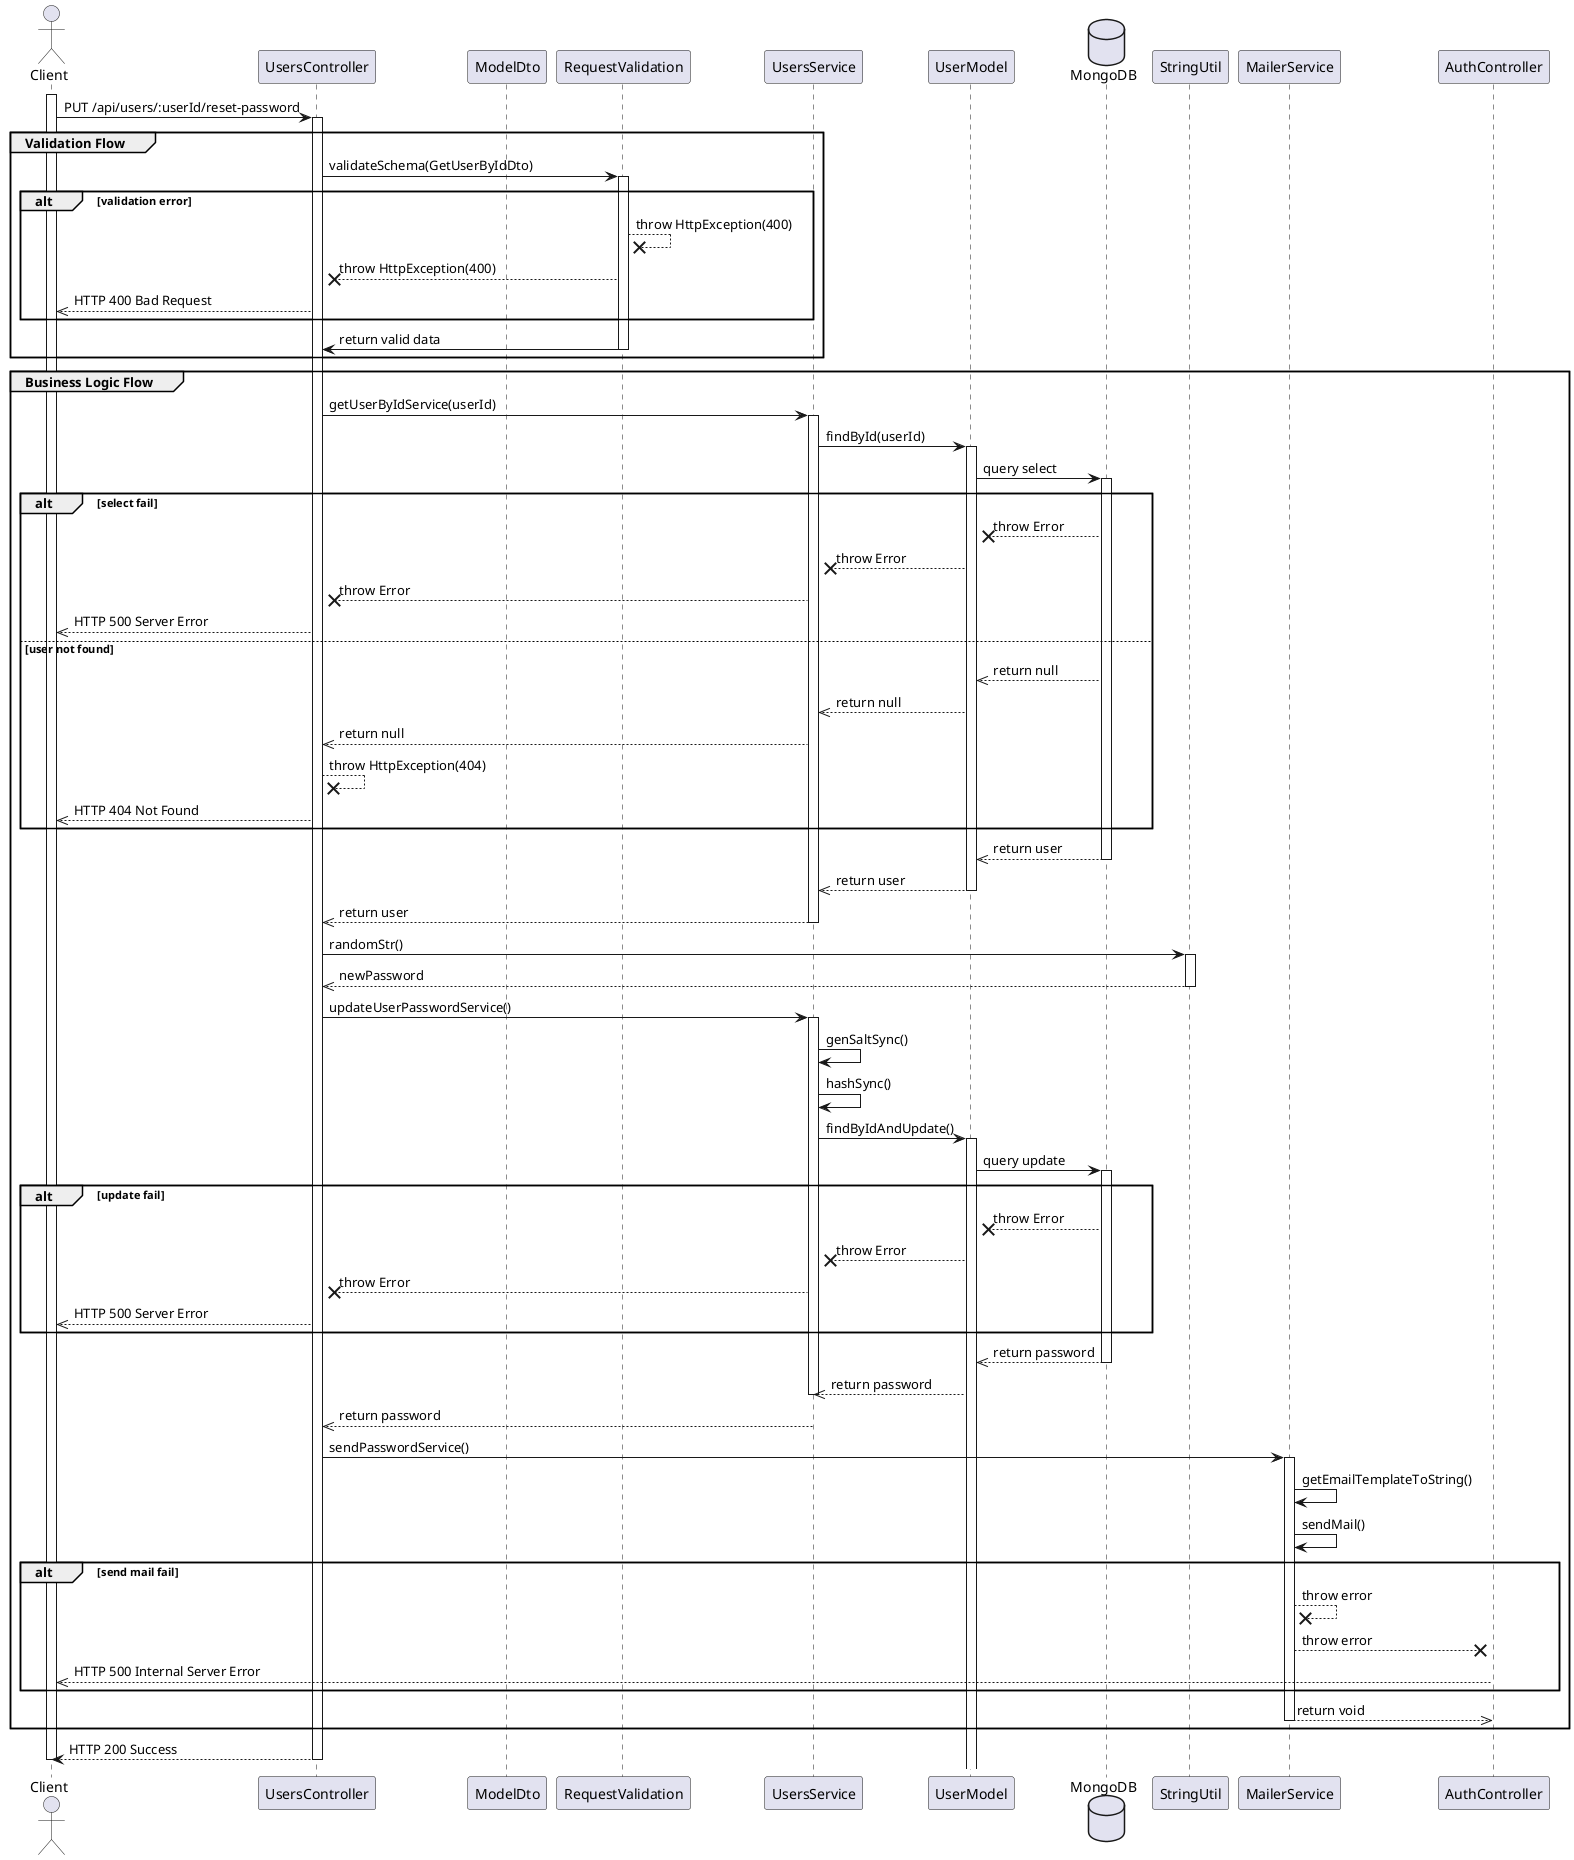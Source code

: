 
@startuml View User Details

actor Client
participant UsersController
participant ModelDto
participant RequestValidation
participant UsersService
participant UserModel
database MongoDB

activate Client
Client -> UsersController: PUT /api/users/:userId/reset-password
activate UsersController

group Validation Flow
    UsersController -> RequestValidation: validateSchema(GetUserByIdDto)
    activate RequestValidation
    
    alt validation error
        RequestValidation --x RequestValidation: throw HttpException(400)
        RequestValidation --x UsersController: throw HttpException(400)
        UsersController -->> Client: HTTP 400 Bad Request
    end

    RequestValidation -> UsersController: return valid data
    deactivate RequestValidation
end

group Business Logic Flow
    UsersController -> UsersService: getUserByIdService(userId)
    activate UsersService

    UsersService -> UserModel: findById(userId)
    activate UserModel
    UserModel -> MongoDB: query select
    activate MongoDB

    alt select fail
        MongoDB --x UserModel: throw Error
        UserModel --x UsersService: throw Error
        UsersService --x UsersController: throw Error
        UsersController -->> Client: HTTP 500 Server Error
    else user not found
        MongoDB -->> UserModel: return null
        UserModel -->> UsersService: return null
        UsersService -->> UsersController: return null
        UsersController --x UsersController: throw HttpException(404)
        UsersController -->> Client: HTTP 404 Not Found
    end

    MongoDB -->> UserModel: return user
    deactivate MongoDB
    UserModel -->> UsersService: return user
    deactivate UserModel
    UsersService -->> UsersController: return user
    deactivate UsersService

    UsersController -> StringUtil: randomStr()
    activate StringUtil
    StringUtil -->> UsersController: newPassword
    deactivate StringUtil
    UsersController -> UsersService: updateUserPasswordService()
    activate UsersService
    UsersService -> UsersService: genSaltSync()
    UsersService -> UsersService: hashSync()
    UsersService -> UserModel: findByIdAndUpdate()
    activate UserModel
    UserModel -> MongoDB: query update
    activate MongoDB

    alt update fail 
    MongoDB --x UserModel: throw Error
    UserModel --x UsersService: throw Error
    UsersService --x UsersController: throw Error
    UsersController -->> Client: HTTP 500 Server Error
    end 

    MongoDB -->> UserModel: return password
    deactivate MongoDB
    UserModel -->> UsersService: return password
    deactivate UsersService
    UsersService -->> UsersController: return password
    deactivate UsersService

    UsersController -> MailerService: sendPasswordService()
    activate MailerService
    MailerService -> MailerService: getEmailTemplateToString()
    MailerService -> MailerService: sendMail()

    alt send mail fail
        MailerService --x MailerService: throw error
        MailerService --x AuthController: throw error
        AuthController -->> Client: HTTP 500 Internal Server Error
    end
    
    MailerService -->> AuthController: return void
    deactivate MailerService

    
end

    UsersController --> Client: HTTP 200 Success
    deactivate UsersController

deactivate Client

@enduml